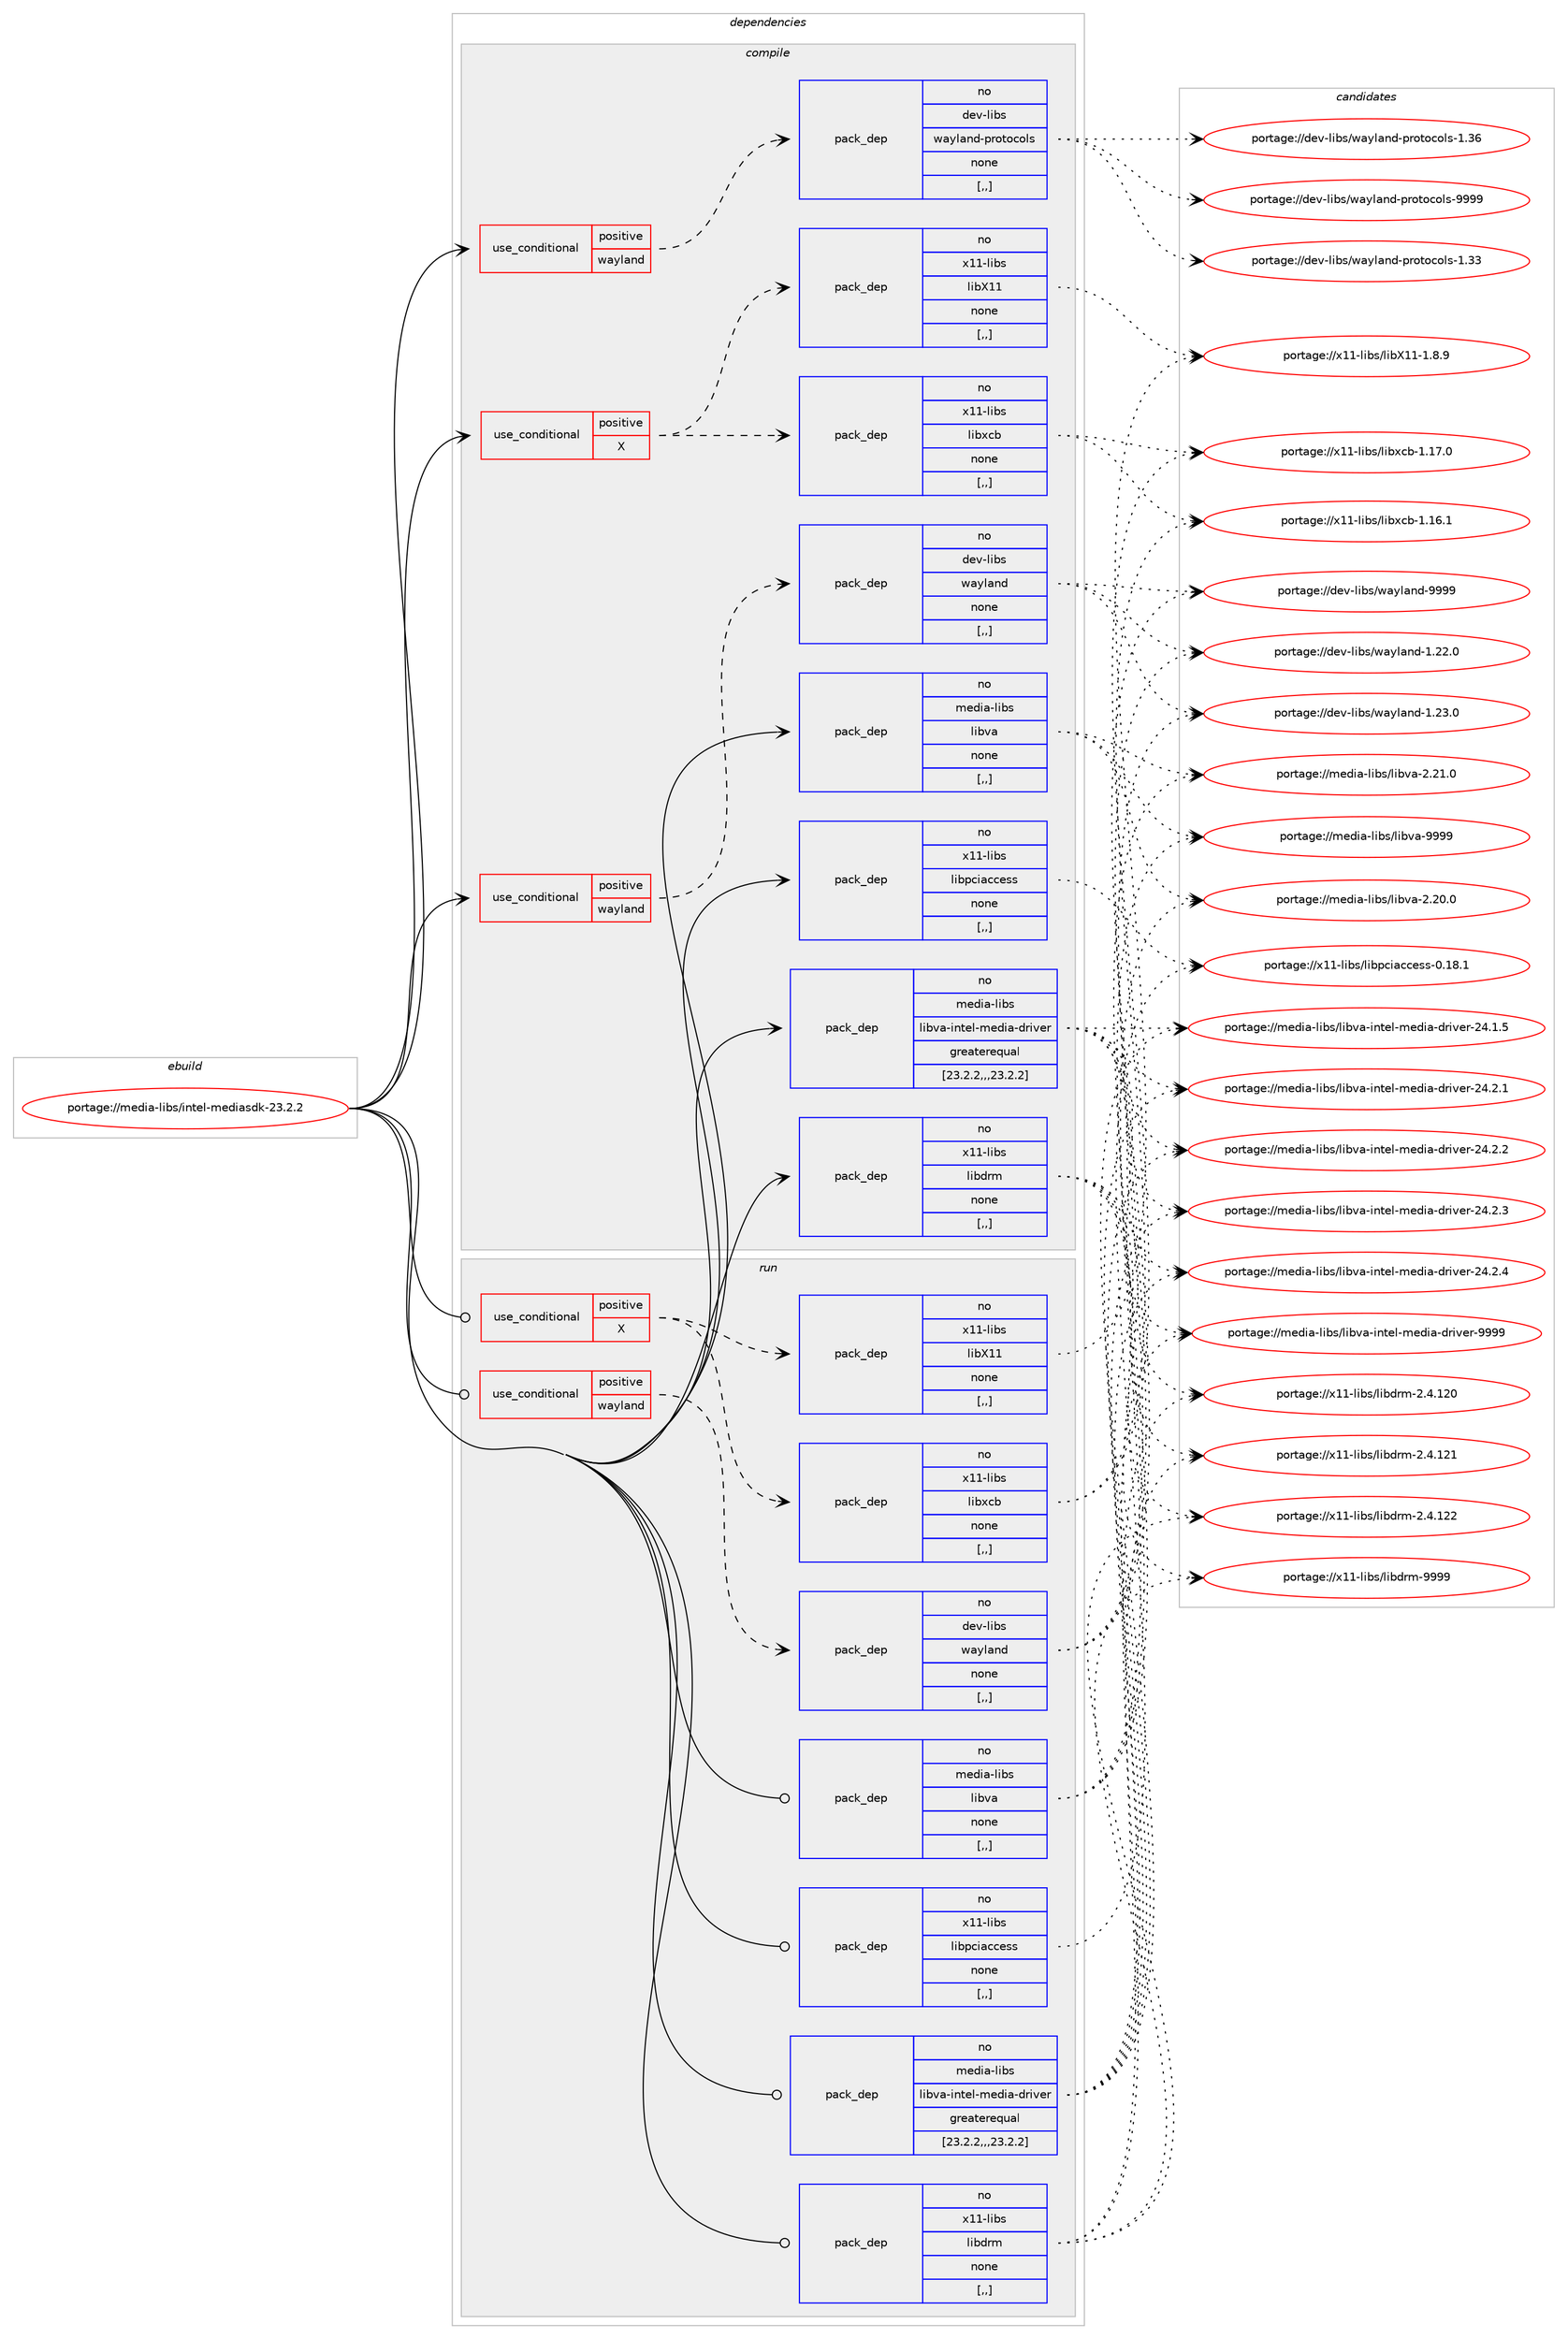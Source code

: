 digraph prolog {

# *************
# Graph options
# *************

newrank=true;
concentrate=true;
compound=true;
graph [rankdir=LR,fontname=Helvetica,fontsize=10,ranksep=1.5];#, ranksep=2.5, nodesep=0.2];
edge  [arrowhead=vee];
node  [fontname=Helvetica,fontsize=10];

# **********
# The ebuild
# **********

subgraph cluster_leftcol {
color=gray;
rank=same;
label=<<i>ebuild</i>>;
id [label="portage://media-libs/intel-mediasdk-23.2.2", color=red, width=4, href="../media-libs/intel-mediasdk-23.2.2.svg"];
}

# ****************
# The dependencies
# ****************

subgraph cluster_midcol {
color=gray;
label=<<i>dependencies</i>>;
subgraph cluster_compile {
fillcolor="#eeeeee";
style=filled;
label=<<i>compile</i>>;
subgraph cond73524 {
dependency291456 [label=<<TABLE BORDER="0" CELLBORDER="1" CELLSPACING="0" CELLPADDING="4"><TR><TD ROWSPAN="3" CELLPADDING="10">use_conditional</TD></TR><TR><TD>positive</TD></TR><TR><TD>X</TD></TR></TABLE>>, shape=none, color=red];
subgraph pack215622 {
dependency291457 [label=<<TABLE BORDER="0" CELLBORDER="1" CELLSPACING="0" CELLPADDING="4" WIDTH="220"><TR><TD ROWSPAN="6" CELLPADDING="30">pack_dep</TD></TR><TR><TD WIDTH="110">no</TD></TR><TR><TD>x11-libs</TD></TR><TR><TD>libX11</TD></TR><TR><TD>none</TD></TR><TR><TD>[,,]</TD></TR></TABLE>>, shape=none, color=blue];
}
dependency291456:e -> dependency291457:w [weight=20,style="dashed",arrowhead="vee"];
subgraph pack215623 {
dependency291458 [label=<<TABLE BORDER="0" CELLBORDER="1" CELLSPACING="0" CELLPADDING="4" WIDTH="220"><TR><TD ROWSPAN="6" CELLPADDING="30">pack_dep</TD></TR><TR><TD WIDTH="110">no</TD></TR><TR><TD>x11-libs</TD></TR><TR><TD>libxcb</TD></TR><TR><TD>none</TD></TR><TR><TD>[,,]</TD></TR></TABLE>>, shape=none, color=blue];
}
dependency291456:e -> dependency291458:w [weight=20,style="dashed",arrowhead="vee"];
}
id:e -> dependency291456:w [weight=20,style="solid",arrowhead="vee"];
subgraph cond73525 {
dependency291459 [label=<<TABLE BORDER="0" CELLBORDER="1" CELLSPACING="0" CELLPADDING="4"><TR><TD ROWSPAN="3" CELLPADDING="10">use_conditional</TD></TR><TR><TD>positive</TD></TR><TR><TD>wayland</TD></TR></TABLE>>, shape=none, color=red];
subgraph pack215624 {
dependency291460 [label=<<TABLE BORDER="0" CELLBORDER="1" CELLSPACING="0" CELLPADDING="4" WIDTH="220"><TR><TD ROWSPAN="6" CELLPADDING="30">pack_dep</TD></TR><TR><TD WIDTH="110">no</TD></TR><TR><TD>dev-libs</TD></TR><TR><TD>wayland</TD></TR><TR><TD>none</TD></TR><TR><TD>[,,]</TD></TR></TABLE>>, shape=none, color=blue];
}
dependency291459:e -> dependency291460:w [weight=20,style="dashed",arrowhead="vee"];
}
id:e -> dependency291459:w [weight=20,style="solid",arrowhead="vee"];
subgraph cond73526 {
dependency291461 [label=<<TABLE BORDER="0" CELLBORDER="1" CELLSPACING="0" CELLPADDING="4"><TR><TD ROWSPAN="3" CELLPADDING="10">use_conditional</TD></TR><TR><TD>positive</TD></TR><TR><TD>wayland</TD></TR></TABLE>>, shape=none, color=red];
subgraph pack215625 {
dependency291462 [label=<<TABLE BORDER="0" CELLBORDER="1" CELLSPACING="0" CELLPADDING="4" WIDTH="220"><TR><TD ROWSPAN="6" CELLPADDING="30">pack_dep</TD></TR><TR><TD WIDTH="110">no</TD></TR><TR><TD>dev-libs</TD></TR><TR><TD>wayland-protocols</TD></TR><TR><TD>none</TD></TR><TR><TD>[,,]</TD></TR></TABLE>>, shape=none, color=blue];
}
dependency291461:e -> dependency291462:w [weight=20,style="dashed",arrowhead="vee"];
}
id:e -> dependency291461:w [weight=20,style="solid",arrowhead="vee"];
subgraph pack215626 {
dependency291463 [label=<<TABLE BORDER="0" CELLBORDER="1" CELLSPACING="0" CELLPADDING="4" WIDTH="220"><TR><TD ROWSPAN="6" CELLPADDING="30">pack_dep</TD></TR><TR><TD WIDTH="110">no</TD></TR><TR><TD>media-libs</TD></TR><TR><TD>libva</TD></TR><TR><TD>none</TD></TR><TR><TD>[,,]</TD></TR></TABLE>>, shape=none, color=blue];
}
id:e -> dependency291463:w [weight=20,style="solid",arrowhead="vee"];
subgraph pack215627 {
dependency291464 [label=<<TABLE BORDER="0" CELLBORDER="1" CELLSPACING="0" CELLPADDING="4" WIDTH="220"><TR><TD ROWSPAN="6" CELLPADDING="30">pack_dep</TD></TR><TR><TD WIDTH="110">no</TD></TR><TR><TD>media-libs</TD></TR><TR><TD>libva-intel-media-driver</TD></TR><TR><TD>greaterequal</TD></TR><TR><TD>[23.2.2,,,23.2.2]</TD></TR></TABLE>>, shape=none, color=blue];
}
id:e -> dependency291464:w [weight=20,style="solid",arrowhead="vee"];
subgraph pack215628 {
dependency291465 [label=<<TABLE BORDER="0" CELLBORDER="1" CELLSPACING="0" CELLPADDING="4" WIDTH="220"><TR><TD ROWSPAN="6" CELLPADDING="30">pack_dep</TD></TR><TR><TD WIDTH="110">no</TD></TR><TR><TD>x11-libs</TD></TR><TR><TD>libdrm</TD></TR><TR><TD>none</TD></TR><TR><TD>[,,]</TD></TR></TABLE>>, shape=none, color=blue];
}
id:e -> dependency291465:w [weight=20,style="solid",arrowhead="vee"];
subgraph pack215629 {
dependency291466 [label=<<TABLE BORDER="0" CELLBORDER="1" CELLSPACING="0" CELLPADDING="4" WIDTH="220"><TR><TD ROWSPAN="6" CELLPADDING="30">pack_dep</TD></TR><TR><TD WIDTH="110">no</TD></TR><TR><TD>x11-libs</TD></TR><TR><TD>libpciaccess</TD></TR><TR><TD>none</TD></TR><TR><TD>[,,]</TD></TR></TABLE>>, shape=none, color=blue];
}
id:e -> dependency291466:w [weight=20,style="solid",arrowhead="vee"];
}
subgraph cluster_compileandrun {
fillcolor="#eeeeee";
style=filled;
label=<<i>compile and run</i>>;
}
subgraph cluster_run {
fillcolor="#eeeeee";
style=filled;
label=<<i>run</i>>;
subgraph cond73527 {
dependency291467 [label=<<TABLE BORDER="0" CELLBORDER="1" CELLSPACING="0" CELLPADDING="4"><TR><TD ROWSPAN="3" CELLPADDING="10">use_conditional</TD></TR><TR><TD>positive</TD></TR><TR><TD>X</TD></TR></TABLE>>, shape=none, color=red];
subgraph pack215630 {
dependency291468 [label=<<TABLE BORDER="0" CELLBORDER="1" CELLSPACING="0" CELLPADDING="4" WIDTH="220"><TR><TD ROWSPAN="6" CELLPADDING="30">pack_dep</TD></TR><TR><TD WIDTH="110">no</TD></TR><TR><TD>x11-libs</TD></TR><TR><TD>libX11</TD></TR><TR><TD>none</TD></TR><TR><TD>[,,]</TD></TR></TABLE>>, shape=none, color=blue];
}
dependency291467:e -> dependency291468:w [weight=20,style="dashed",arrowhead="vee"];
subgraph pack215631 {
dependency291469 [label=<<TABLE BORDER="0" CELLBORDER="1" CELLSPACING="0" CELLPADDING="4" WIDTH="220"><TR><TD ROWSPAN="6" CELLPADDING="30">pack_dep</TD></TR><TR><TD WIDTH="110">no</TD></TR><TR><TD>x11-libs</TD></TR><TR><TD>libxcb</TD></TR><TR><TD>none</TD></TR><TR><TD>[,,]</TD></TR></TABLE>>, shape=none, color=blue];
}
dependency291467:e -> dependency291469:w [weight=20,style="dashed",arrowhead="vee"];
}
id:e -> dependency291467:w [weight=20,style="solid",arrowhead="odot"];
subgraph cond73528 {
dependency291470 [label=<<TABLE BORDER="0" CELLBORDER="1" CELLSPACING="0" CELLPADDING="4"><TR><TD ROWSPAN="3" CELLPADDING="10">use_conditional</TD></TR><TR><TD>positive</TD></TR><TR><TD>wayland</TD></TR></TABLE>>, shape=none, color=red];
subgraph pack215632 {
dependency291471 [label=<<TABLE BORDER="0" CELLBORDER="1" CELLSPACING="0" CELLPADDING="4" WIDTH="220"><TR><TD ROWSPAN="6" CELLPADDING="30">pack_dep</TD></TR><TR><TD WIDTH="110">no</TD></TR><TR><TD>dev-libs</TD></TR><TR><TD>wayland</TD></TR><TR><TD>none</TD></TR><TR><TD>[,,]</TD></TR></TABLE>>, shape=none, color=blue];
}
dependency291470:e -> dependency291471:w [weight=20,style="dashed",arrowhead="vee"];
}
id:e -> dependency291470:w [weight=20,style="solid",arrowhead="odot"];
subgraph pack215633 {
dependency291472 [label=<<TABLE BORDER="0" CELLBORDER="1" CELLSPACING="0" CELLPADDING="4" WIDTH="220"><TR><TD ROWSPAN="6" CELLPADDING="30">pack_dep</TD></TR><TR><TD WIDTH="110">no</TD></TR><TR><TD>media-libs</TD></TR><TR><TD>libva</TD></TR><TR><TD>none</TD></TR><TR><TD>[,,]</TD></TR></TABLE>>, shape=none, color=blue];
}
id:e -> dependency291472:w [weight=20,style="solid",arrowhead="odot"];
subgraph pack215634 {
dependency291473 [label=<<TABLE BORDER="0" CELLBORDER="1" CELLSPACING="0" CELLPADDING="4" WIDTH="220"><TR><TD ROWSPAN="6" CELLPADDING="30">pack_dep</TD></TR><TR><TD WIDTH="110">no</TD></TR><TR><TD>media-libs</TD></TR><TR><TD>libva-intel-media-driver</TD></TR><TR><TD>greaterequal</TD></TR><TR><TD>[23.2.2,,,23.2.2]</TD></TR></TABLE>>, shape=none, color=blue];
}
id:e -> dependency291473:w [weight=20,style="solid",arrowhead="odot"];
subgraph pack215635 {
dependency291474 [label=<<TABLE BORDER="0" CELLBORDER="1" CELLSPACING="0" CELLPADDING="4" WIDTH="220"><TR><TD ROWSPAN="6" CELLPADDING="30">pack_dep</TD></TR><TR><TD WIDTH="110">no</TD></TR><TR><TD>x11-libs</TD></TR><TR><TD>libdrm</TD></TR><TR><TD>none</TD></TR><TR><TD>[,,]</TD></TR></TABLE>>, shape=none, color=blue];
}
id:e -> dependency291474:w [weight=20,style="solid",arrowhead="odot"];
subgraph pack215636 {
dependency291475 [label=<<TABLE BORDER="0" CELLBORDER="1" CELLSPACING="0" CELLPADDING="4" WIDTH="220"><TR><TD ROWSPAN="6" CELLPADDING="30">pack_dep</TD></TR><TR><TD WIDTH="110">no</TD></TR><TR><TD>x11-libs</TD></TR><TR><TD>libpciaccess</TD></TR><TR><TD>none</TD></TR><TR><TD>[,,]</TD></TR></TABLE>>, shape=none, color=blue];
}
id:e -> dependency291475:w [weight=20,style="solid",arrowhead="odot"];
}
}

# **************
# The candidates
# **************

subgraph cluster_choices {
rank=same;
color=gray;
label=<<i>candidates</i>>;

subgraph choice215622 {
color=black;
nodesep=1;
choice120494945108105981154710810598884949454946564657 [label="portage://x11-libs/libX11-1.8.9", color=red, width=4,href="../x11-libs/libX11-1.8.9.svg"];
dependency291457:e -> choice120494945108105981154710810598884949454946564657:w [style=dotted,weight="100"];
}
subgraph choice215623 {
color=black;
nodesep=1;
choice120494945108105981154710810598120999845494649544649 [label="portage://x11-libs/libxcb-1.16.1", color=red, width=4,href="../x11-libs/libxcb-1.16.1.svg"];
choice120494945108105981154710810598120999845494649554648 [label="portage://x11-libs/libxcb-1.17.0", color=red, width=4,href="../x11-libs/libxcb-1.17.0.svg"];
dependency291458:e -> choice120494945108105981154710810598120999845494649544649:w [style=dotted,weight="100"];
dependency291458:e -> choice120494945108105981154710810598120999845494649554648:w [style=dotted,weight="100"];
}
subgraph choice215624 {
color=black;
nodesep=1;
choice100101118451081059811547119971211089711010045494650504648 [label="portage://dev-libs/wayland-1.22.0", color=red, width=4,href="../dev-libs/wayland-1.22.0.svg"];
choice100101118451081059811547119971211089711010045494650514648 [label="portage://dev-libs/wayland-1.23.0", color=red, width=4,href="../dev-libs/wayland-1.23.0.svg"];
choice10010111845108105981154711997121108971101004557575757 [label="portage://dev-libs/wayland-9999", color=red, width=4,href="../dev-libs/wayland-9999.svg"];
dependency291460:e -> choice100101118451081059811547119971211089711010045494650504648:w [style=dotted,weight="100"];
dependency291460:e -> choice100101118451081059811547119971211089711010045494650514648:w [style=dotted,weight="100"];
dependency291460:e -> choice10010111845108105981154711997121108971101004557575757:w [style=dotted,weight="100"];
}
subgraph choice215625 {
color=black;
nodesep=1;
choice100101118451081059811547119971211089711010045112114111116111991111081154549465151 [label="portage://dev-libs/wayland-protocols-1.33", color=red, width=4,href="../dev-libs/wayland-protocols-1.33.svg"];
choice100101118451081059811547119971211089711010045112114111116111991111081154549465154 [label="portage://dev-libs/wayland-protocols-1.36", color=red, width=4,href="../dev-libs/wayland-protocols-1.36.svg"];
choice100101118451081059811547119971211089711010045112114111116111991111081154557575757 [label="portage://dev-libs/wayland-protocols-9999", color=red, width=4,href="../dev-libs/wayland-protocols-9999.svg"];
dependency291462:e -> choice100101118451081059811547119971211089711010045112114111116111991111081154549465151:w [style=dotted,weight="100"];
dependency291462:e -> choice100101118451081059811547119971211089711010045112114111116111991111081154549465154:w [style=dotted,weight="100"];
dependency291462:e -> choice100101118451081059811547119971211089711010045112114111116111991111081154557575757:w [style=dotted,weight="100"];
}
subgraph choice215626 {
color=black;
nodesep=1;
choice10910110010597451081059811547108105981189745504650484648 [label="portage://media-libs/libva-2.20.0", color=red, width=4,href="../media-libs/libva-2.20.0.svg"];
choice10910110010597451081059811547108105981189745504650494648 [label="portage://media-libs/libva-2.21.0", color=red, width=4,href="../media-libs/libva-2.21.0.svg"];
choice1091011001059745108105981154710810598118974557575757 [label="portage://media-libs/libva-9999", color=red, width=4,href="../media-libs/libva-9999.svg"];
dependency291463:e -> choice10910110010597451081059811547108105981189745504650484648:w [style=dotted,weight="100"];
dependency291463:e -> choice10910110010597451081059811547108105981189745504650494648:w [style=dotted,weight="100"];
dependency291463:e -> choice1091011001059745108105981154710810598118974557575757:w [style=dotted,weight="100"];
}
subgraph choice215627 {
color=black;
nodesep=1;
choice1091011001059745108105981154710810598118974510511011610110845109101100105974510011410511810111445505246494653 [label="portage://media-libs/libva-intel-media-driver-24.1.5", color=red, width=4,href="../media-libs/libva-intel-media-driver-24.1.5.svg"];
choice1091011001059745108105981154710810598118974510511011610110845109101100105974510011410511810111445505246504649 [label="portage://media-libs/libva-intel-media-driver-24.2.1", color=red, width=4,href="../media-libs/libva-intel-media-driver-24.2.1.svg"];
choice1091011001059745108105981154710810598118974510511011610110845109101100105974510011410511810111445505246504650 [label="portage://media-libs/libva-intel-media-driver-24.2.2", color=red, width=4,href="../media-libs/libva-intel-media-driver-24.2.2.svg"];
choice1091011001059745108105981154710810598118974510511011610110845109101100105974510011410511810111445505246504651 [label="portage://media-libs/libva-intel-media-driver-24.2.3", color=red, width=4,href="../media-libs/libva-intel-media-driver-24.2.3.svg"];
choice1091011001059745108105981154710810598118974510511011610110845109101100105974510011410511810111445505246504652 [label="portage://media-libs/libva-intel-media-driver-24.2.4", color=red, width=4,href="../media-libs/libva-intel-media-driver-24.2.4.svg"];
choice109101100105974510810598115471081059811897451051101161011084510910110010597451001141051181011144557575757 [label="portage://media-libs/libva-intel-media-driver-9999", color=red, width=4,href="../media-libs/libva-intel-media-driver-9999.svg"];
dependency291464:e -> choice1091011001059745108105981154710810598118974510511011610110845109101100105974510011410511810111445505246494653:w [style=dotted,weight="100"];
dependency291464:e -> choice1091011001059745108105981154710810598118974510511011610110845109101100105974510011410511810111445505246504649:w [style=dotted,weight="100"];
dependency291464:e -> choice1091011001059745108105981154710810598118974510511011610110845109101100105974510011410511810111445505246504650:w [style=dotted,weight="100"];
dependency291464:e -> choice1091011001059745108105981154710810598118974510511011610110845109101100105974510011410511810111445505246504651:w [style=dotted,weight="100"];
dependency291464:e -> choice1091011001059745108105981154710810598118974510511011610110845109101100105974510011410511810111445505246504652:w [style=dotted,weight="100"];
dependency291464:e -> choice109101100105974510810598115471081059811897451051101161011084510910110010597451001141051181011144557575757:w [style=dotted,weight="100"];
}
subgraph choice215628 {
color=black;
nodesep=1;
choice1204949451081059811547108105981001141094550465246495048 [label="portage://x11-libs/libdrm-2.4.120", color=red, width=4,href="../x11-libs/libdrm-2.4.120.svg"];
choice1204949451081059811547108105981001141094550465246495049 [label="portage://x11-libs/libdrm-2.4.121", color=red, width=4,href="../x11-libs/libdrm-2.4.121.svg"];
choice1204949451081059811547108105981001141094550465246495050 [label="portage://x11-libs/libdrm-2.4.122", color=red, width=4,href="../x11-libs/libdrm-2.4.122.svg"];
choice1204949451081059811547108105981001141094557575757 [label="portage://x11-libs/libdrm-9999", color=red, width=4,href="../x11-libs/libdrm-9999.svg"];
dependency291465:e -> choice1204949451081059811547108105981001141094550465246495048:w [style=dotted,weight="100"];
dependency291465:e -> choice1204949451081059811547108105981001141094550465246495049:w [style=dotted,weight="100"];
dependency291465:e -> choice1204949451081059811547108105981001141094550465246495050:w [style=dotted,weight="100"];
dependency291465:e -> choice1204949451081059811547108105981001141094557575757:w [style=dotted,weight="100"];
}
subgraph choice215629 {
color=black;
nodesep=1;
choice1204949451081059811547108105981129910597999910111511545484649564649 [label="portage://x11-libs/libpciaccess-0.18.1", color=red, width=4,href="../x11-libs/libpciaccess-0.18.1.svg"];
dependency291466:e -> choice1204949451081059811547108105981129910597999910111511545484649564649:w [style=dotted,weight="100"];
}
subgraph choice215630 {
color=black;
nodesep=1;
choice120494945108105981154710810598884949454946564657 [label="portage://x11-libs/libX11-1.8.9", color=red, width=4,href="../x11-libs/libX11-1.8.9.svg"];
dependency291468:e -> choice120494945108105981154710810598884949454946564657:w [style=dotted,weight="100"];
}
subgraph choice215631 {
color=black;
nodesep=1;
choice120494945108105981154710810598120999845494649544649 [label="portage://x11-libs/libxcb-1.16.1", color=red, width=4,href="../x11-libs/libxcb-1.16.1.svg"];
choice120494945108105981154710810598120999845494649554648 [label="portage://x11-libs/libxcb-1.17.0", color=red, width=4,href="../x11-libs/libxcb-1.17.0.svg"];
dependency291469:e -> choice120494945108105981154710810598120999845494649544649:w [style=dotted,weight="100"];
dependency291469:e -> choice120494945108105981154710810598120999845494649554648:w [style=dotted,weight="100"];
}
subgraph choice215632 {
color=black;
nodesep=1;
choice100101118451081059811547119971211089711010045494650504648 [label="portage://dev-libs/wayland-1.22.0", color=red, width=4,href="../dev-libs/wayland-1.22.0.svg"];
choice100101118451081059811547119971211089711010045494650514648 [label="portage://dev-libs/wayland-1.23.0", color=red, width=4,href="../dev-libs/wayland-1.23.0.svg"];
choice10010111845108105981154711997121108971101004557575757 [label="portage://dev-libs/wayland-9999", color=red, width=4,href="../dev-libs/wayland-9999.svg"];
dependency291471:e -> choice100101118451081059811547119971211089711010045494650504648:w [style=dotted,weight="100"];
dependency291471:e -> choice100101118451081059811547119971211089711010045494650514648:w [style=dotted,weight="100"];
dependency291471:e -> choice10010111845108105981154711997121108971101004557575757:w [style=dotted,weight="100"];
}
subgraph choice215633 {
color=black;
nodesep=1;
choice10910110010597451081059811547108105981189745504650484648 [label="portage://media-libs/libva-2.20.0", color=red, width=4,href="../media-libs/libva-2.20.0.svg"];
choice10910110010597451081059811547108105981189745504650494648 [label="portage://media-libs/libva-2.21.0", color=red, width=4,href="../media-libs/libva-2.21.0.svg"];
choice1091011001059745108105981154710810598118974557575757 [label="portage://media-libs/libva-9999", color=red, width=4,href="../media-libs/libva-9999.svg"];
dependency291472:e -> choice10910110010597451081059811547108105981189745504650484648:w [style=dotted,weight="100"];
dependency291472:e -> choice10910110010597451081059811547108105981189745504650494648:w [style=dotted,weight="100"];
dependency291472:e -> choice1091011001059745108105981154710810598118974557575757:w [style=dotted,weight="100"];
}
subgraph choice215634 {
color=black;
nodesep=1;
choice1091011001059745108105981154710810598118974510511011610110845109101100105974510011410511810111445505246494653 [label="portage://media-libs/libva-intel-media-driver-24.1.5", color=red, width=4,href="../media-libs/libva-intel-media-driver-24.1.5.svg"];
choice1091011001059745108105981154710810598118974510511011610110845109101100105974510011410511810111445505246504649 [label="portage://media-libs/libva-intel-media-driver-24.2.1", color=red, width=4,href="../media-libs/libva-intel-media-driver-24.2.1.svg"];
choice1091011001059745108105981154710810598118974510511011610110845109101100105974510011410511810111445505246504650 [label="portage://media-libs/libva-intel-media-driver-24.2.2", color=red, width=4,href="../media-libs/libva-intel-media-driver-24.2.2.svg"];
choice1091011001059745108105981154710810598118974510511011610110845109101100105974510011410511810111445505246504651 [label="portage://media-libs/libva-intel-media-driver-24.2.3", color=red, width=4,href="../media-libs/libva-intel-media-driver-24.2.3.svg"];
choice1091011001059745108105981154710810598118974510511011610110845109101100105974510011410511810111445505246504652 [label="portage://media-libs/libva-intel-media-driver-24.2.4", color=red, width=4,href="../media-libs/libva-intel-media-driver-24.2.4.svg"];
choice109101100105974510810598115471081059811897451051101161011084510910110010597451001141051181011144557575757 [label="portage://media-libs/libva-intel-media-driver-9999", color=red, width=4,href="../media-libs/libva-intel-media-driver-9999.svg"];
dependency291473:e -> choice1091011001059745108105981154710810598118974510511011610110845109101100105974510011410511810111445505246494653:w [style=dotted,weight="100"];
dependency291473:e -> choice1091011001059745108105981154710810598118974510511011610110845109101100105974510011410511810111445505246504649:w [style=dotted,weight="100"];
dependency291473:e -> choice1091011001059745108105981154710810598118974510511011610110845109101100105974510011410511810111445505246504650:w [style=dotted,weight="100"];
dependency291473:e -> choice1091011001059745108105981154710810598118974510511011610110845109101100105974510011410511810111445505246504651:w [style=dotted,weight="100"];
dependency291473:e -> choice1091011001059745108105981154710810598118974510511011610110845109101100105974510011410511810111445505246504652:w [style=dotted,weight="100"];
dependency291473:e -> choice109101100105974510810598115471081059811897451051101161011084510910110010597451001141051181011144557575757:w [style=dotted,weight="100"];
}
subgraph choice215635 {
color=black;
nodesep=1;
choice1204949451081059811547108105981001141094550465246495048 [label="portage://x11-libs/libdrm-2.4.120", color=red, width=4,href="../x11-libs/libdrm-2.4.120.svg"];
choice1204949451081059811547108105981001141094550465246495049 [label="portage://x11-libs/libdrm-2.4.121", color=red, width=4,href="../x11-libs/libdrm-2.4.121.svg"];
choice1204949451081059811547108105981001141094550465246495050 [label="portage://x11-libs/libdrm-2.4.122", color=red, width=4,href="../x11-libs/libdrm-2.4.122.svg"];
choice1204949451081059811547108105981001141094557575757 [label="portage://x11-libs/libdrm-9999", color=red, width=4,href="../x11-libs/libdrm-9999.svg"];
dependency291474:e -> choice1204949451081059811547108105981001141094550465246495048:w [style=dotted,weight="100"];
dependency291474:e -> choice1204949451081059811547108105981001141094550465246495049:w [style=dotted,weight="100"];
dependency291474:e -> choice1204949451081059811547108105981001141094550465246495050:w [style=dotted,weight="100"];
dependency291474:e -> choice1204949451081059811547108105981001141094557575757:w [style=dotted,weight="100"];
}
subgraph choice215636 {
color=black;
nodesep=1;
choice1204949451081059811547108105981129910597999910111511545484649564649 [label="portage://x11-libs/libpciaccess-0.18.1", color=red, width=4,href="../x11-libs/libpciaccess-0.18.1.svg"];
dependency291475:e -> choice1204949451081059811547108105981129910597999910111511545484649564649:w [style=dotted,weight="100"];
}
}

}
